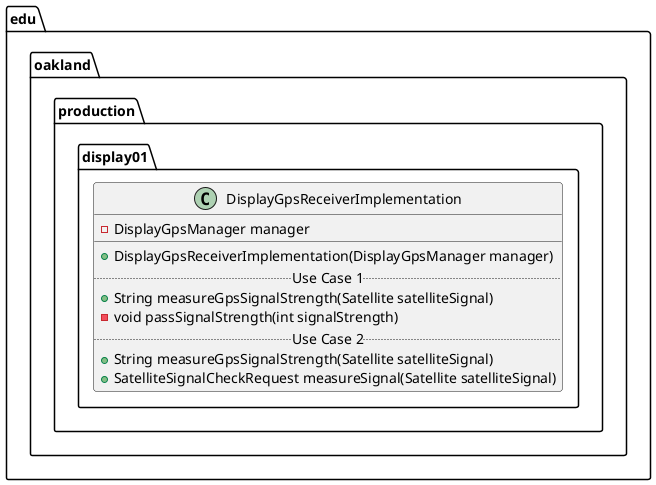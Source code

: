 @startuml DisplayGpsReceiverImplementation

package edu.oakland.production.display01 {
    class DisplayGpsReceiverImplementation {
        - DisplayGpsManager manager
        __
        + DisplayGpsReceiverImplementation(DisplayGpsManager manager)
        .. Use Case 1 ..
        + String measureGpsSignalStrength(Satellite satelliteSignal)
        - void passSignalStrength(int signalStrength)
        .. Use Case 2 ..
        + String measureGpsSignalStrength(Satellite satelliteSignal)
        + SatelliteSignalCheckRequest measureSignal(Satellite satelliteSignal)
    }
}

@enduml
